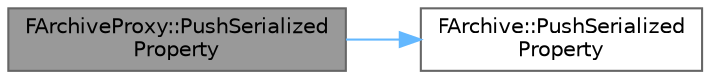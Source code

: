 digraph "FArchiveProxy::PushSerializedProperty"
{
 // INTERACTIVE_SVG=YES
 // LATEX_PDF_SIZE
  bgcolor="transparent";
  edge [fontname=Helvetica,fontsize=10,labelfontname=Helvetica,labelfontsize=10];
  node [fontname=Helvetica,fontsize=10,shape=box,height=0.2,width=0.4];
  rankdir="LR";
  Node1 [id="Node000001",label="FArchiveProxy::PushSerialized\lProperty",height=0.2,width=0.4,color="gray40", fillcolor="grey60", style="filled", fontcolor="black",tooltip="Pushes editor-only marker to the stack of currently serialized properties."];
  Node1 -> Node2 [id="edge1_Node000001_Node000002",color="steelblue1",style="solid",tooltip=" "];
  Node2 [id="Node000002",label="FArchive::PushSerialized\lProperty",height=0.2,width=0.4,color="grey40", fillcolor="white", style="filled",URL="$d0/df8/classFArchive.html#a62f39a614c153aefa6efa8cb8be142de",tooltip="Push a property that is currently being serialized onto the property stack."];
}
